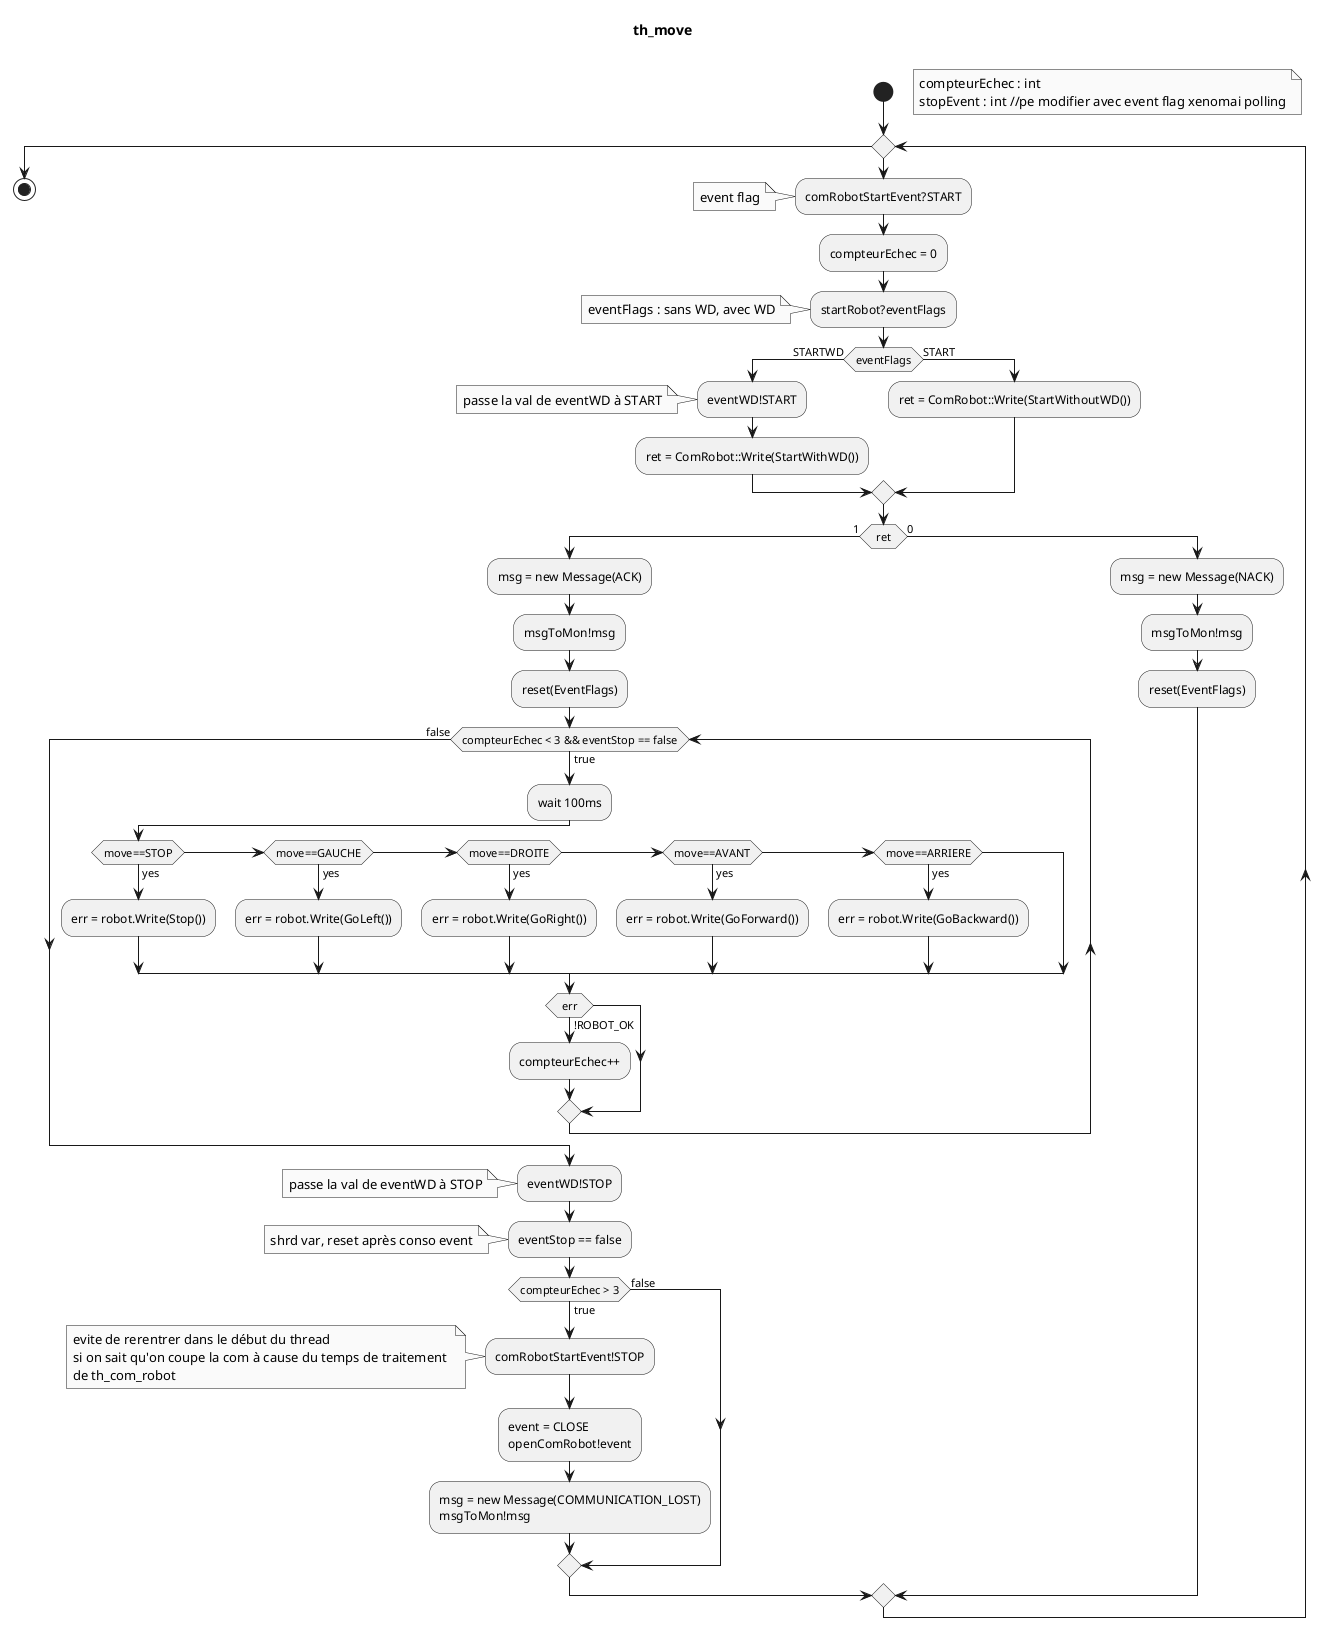 @startuml

skinparam monochrome true
title th_move \n


start

floating note right
compteurEchec : int
stopEvent : int //pe modifier avec event flag xenomai polling
endnote

while ()
    :comRobotStartEvent?START;
    note : event flag
    :compteurEchec = 0;

    :startRobot?eventFlags;
    note
    eventFlags : sans WD, avec WD
    endnote

    if (eventFlags) then (STARTWD)
        :eventWD!START;
    note : passe la val de eventWD à START
        :ret = ComRobot::Write(StartWithWD());
    else (START)
    :ret = ComRobot::Write(StartWithoutWD());
    endif
    
    if (ret) then (1)
    
    :msg = new Message(ACK);

    :msgToMon!msg;

    :reset(EventFlags);

    while (compteurEchec < 3 && eventStop == false) is (true)
        :wait 100ms;
        if (move==STOP) then (yes)
            :err = robot.Write(Stop());
        elseif (move==GAUCHE) then (yes)
            :err = robot.Write(GoLeft());
        elseif (move==DROITE) then (yes)
            :err = robot.Write(GoRight());
        elseif (move==AVANT) then (yes)
            :err = robot.Write(GoForward());
        elseif (move==ARRIERE) then (yes)
            :err = robot.Write(GoBackward());
        endif
        if (err) then (!ROBOT_OK)
            :compteurEchec++;
        endif
    endwhile (false)
    :eventWD!STOP;
    note : passe la val de eventWD à STOP
:eventStop == false;
note : shrd var, reset après conso event

if (compteurEchec > 3) then (true)
    :comRobotStartEvent!STOP;
    note 
        evite de rerentrer dans le début du thread 
        si on sait qu'on coupe la com à cause du temps de traitement 
        de th_com_robot
    endnote
    :event = CLOSE
    openComRobot!event;
    :msg = new Message(COMMUNICATION_LOST)
    msgToMon!msg;
else (false)
endif
else (0)
    :msg = new Message(NACK);

    :msgToMon!msg;

    :reset(EventFlags);
endif
endwhile
stop
@enduml
